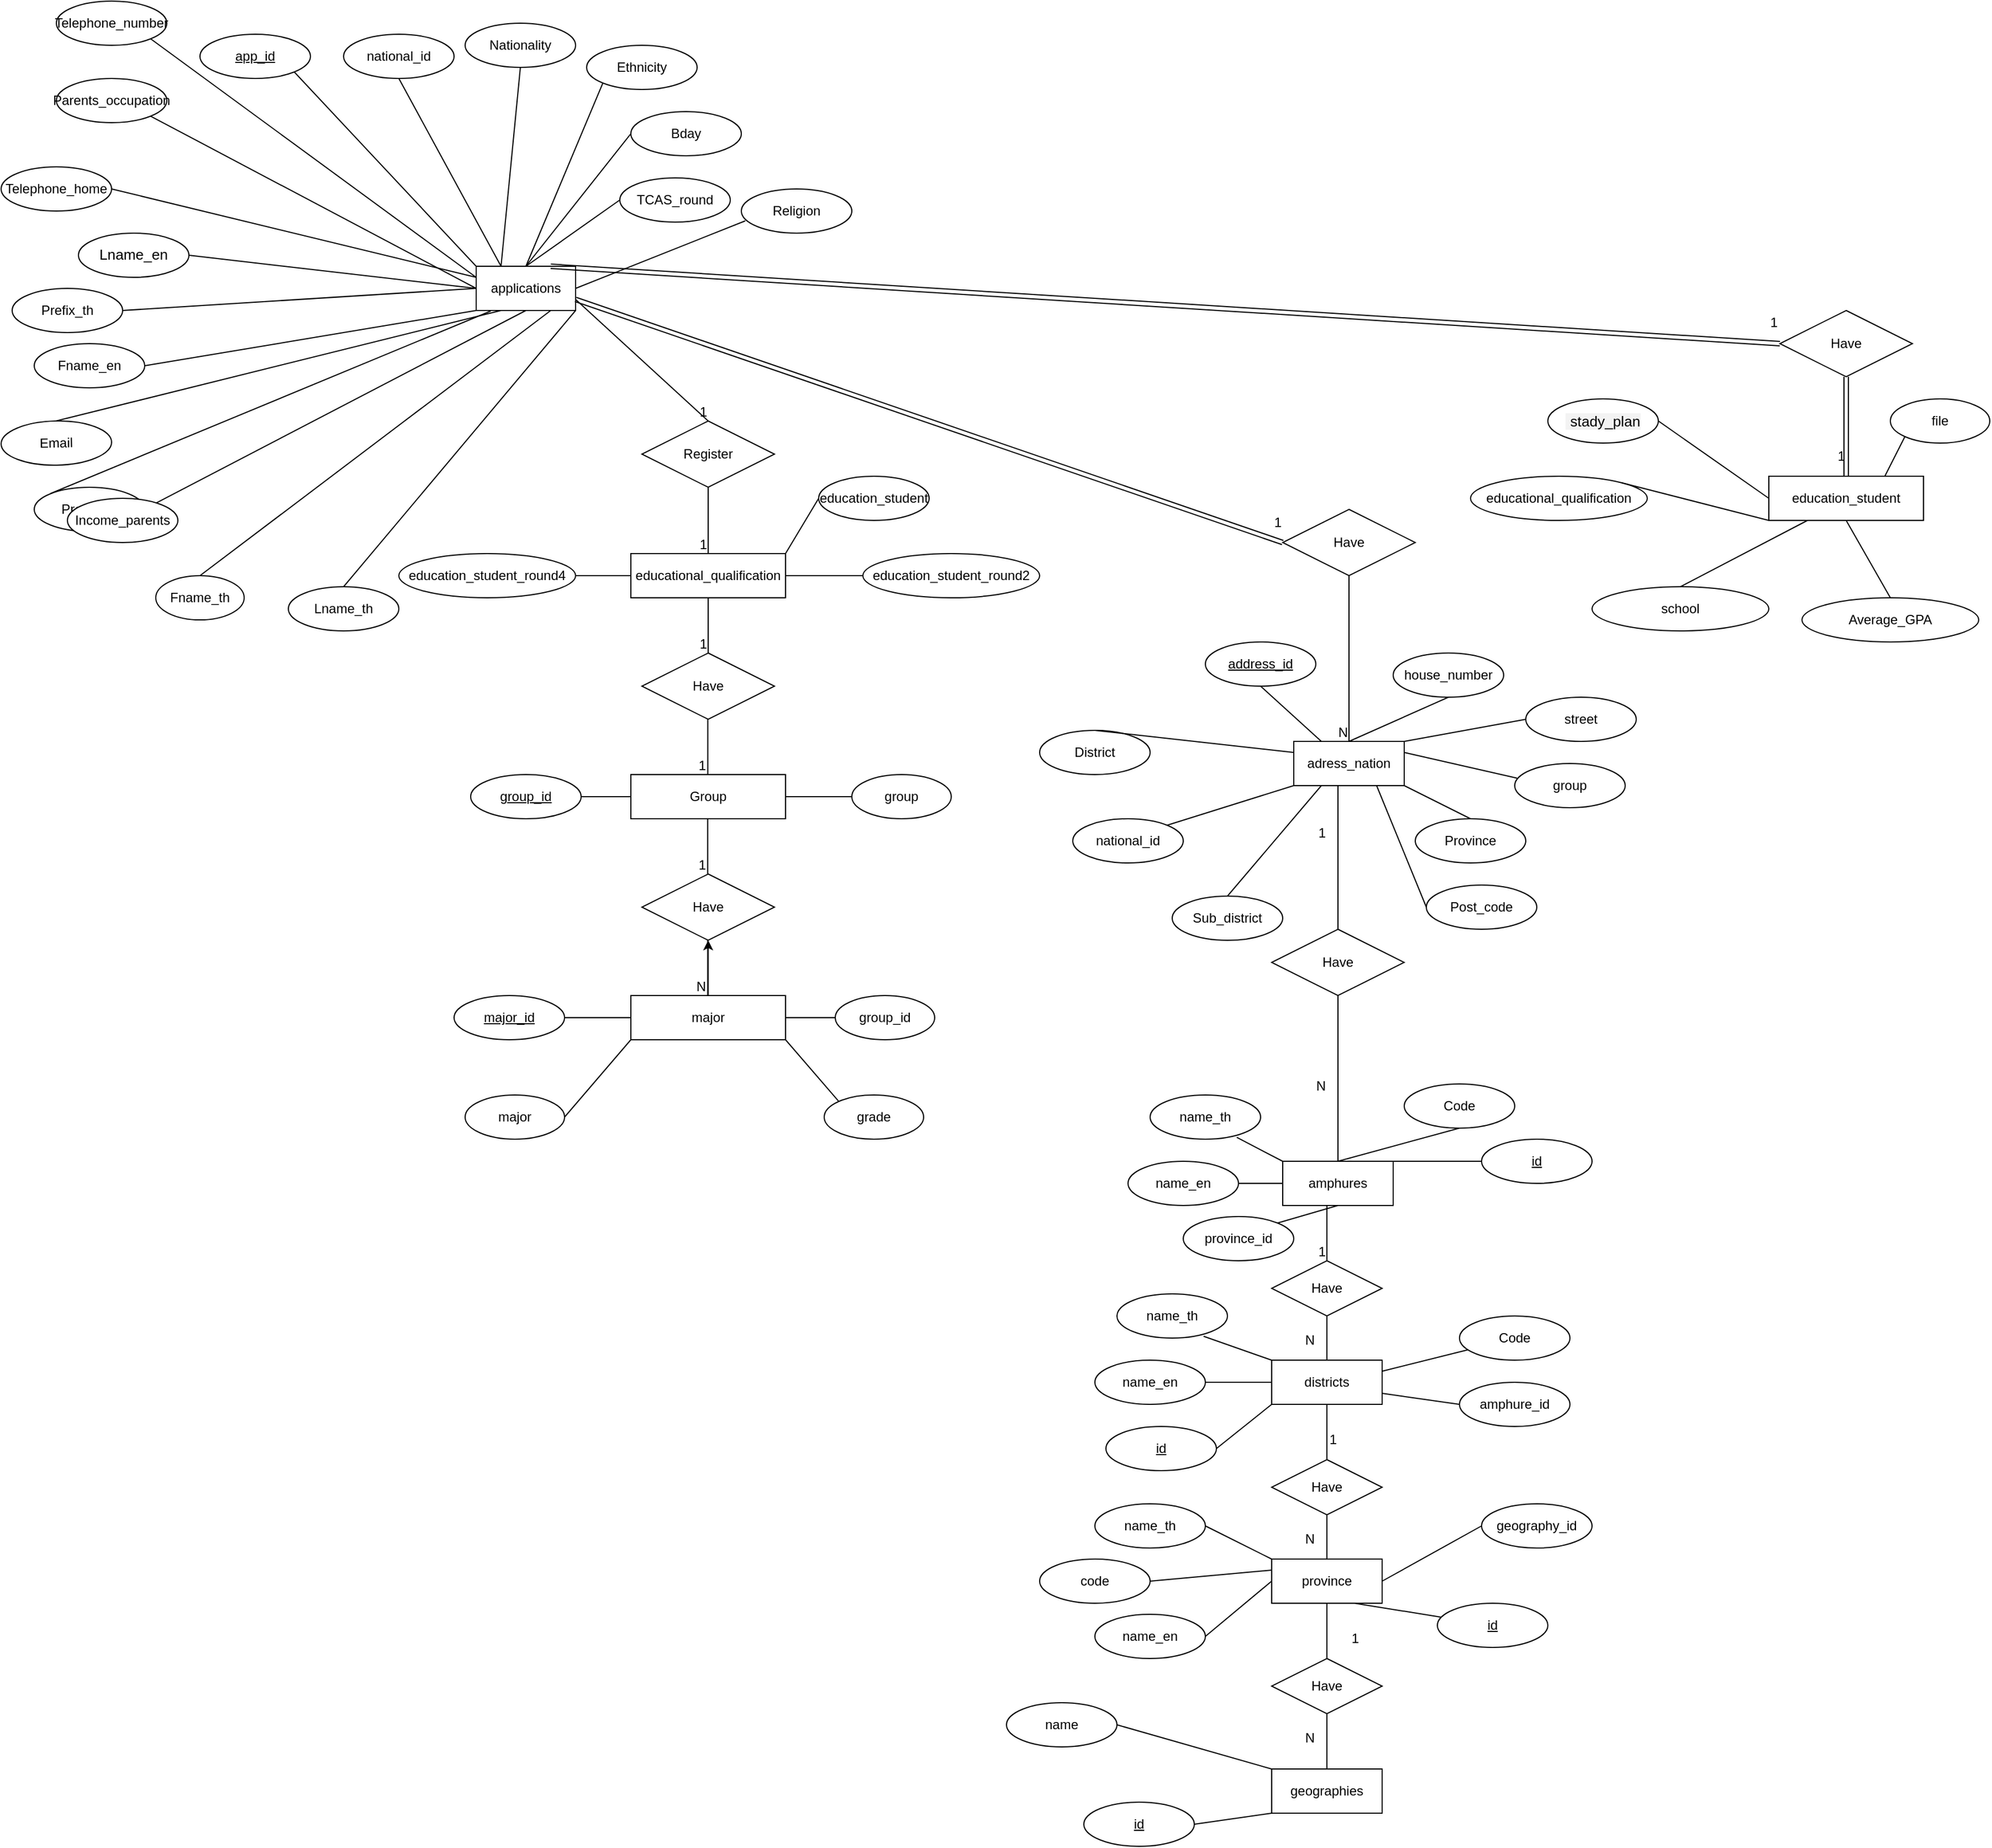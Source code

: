 <mxfile version="21.1.4" type="device">
  <diagram name="หน้า-1" id="BjFPoe7H6GLihcnsMjLV">
    <mxGraphModel dx="2100" dy="1192" grid="1" gridSize="10" guides="1" tooltips="1" connect="1" arrows="1" fold="1" page="1" pageScale="1" pageWidth="1900" pageHeight="1920" math="0" shadow="0">
      <root>
        <mxCell id="0" />
        <mxCell id="1" parent="0" />
        <mxCell id="6db4KR-rdE-GNf7xicQE-1" value="Have" style="shape=rhombus;perimeter=rhombusPerimeter;whiteSpace=wrap;html=1;align=center;" vertex="1" parent="1">
          <mxGeometry x="1200" y="500" width="120" height="60" as="geometry" />
        </mxCell>
        <mxCell id="6db4KR-rdE-GNf7xicQE-2" value="applications" style="whiteSpace=wrap;html=1;align=center;" vertex="1" parent="1">
          <mxGeometry x="470" y="280" width="90" height="40" as="geometry" />
        </mxCell>
        <mxCell id="6db4KR-rdE-GNf7xicQE-3" value="national_id" style="ellipse;whiteSpace=wrap;html=1;align=center;" vertex="1" parent="1">
          <mxGeometry x="350" y="70" width="100" height="40" as="geometry" />
        </mxCell>
        <mxCell id="6db4KR-rdE-GNf7xicQE-4" value="&lt;u style=&quot;border-color: var(--border-color);&quot;&gt;app_id&lt;/u&gt;" style="ellipse;whiteSpace=wrap;html=1;align=center;fontStyle=4;" vertex="1" parent="1">
          <mxGeometry x="220" y="70" width="100" height="40" as="geometry" />
        </mxCell>
        <mxCell id="6db4KR-rdE-GNf7xicQE-5" value="Lname_th" style="ellipse;whiteSpace=wrap;html=1;align=center;" vertex="1" parent="1">
          <mxGeometry x="300" y="570" width="100" height="40" as="geometry" />
        </mxCell>
        <mxCell id="6db4KR-rdE-GNf7xicQE-6" value="Fname_en" style="ellipse;whiteSpace=wrap;html=1;align=center;" vertex="1" parent="1">
          <mxGeometry x="70" y="350" width="100" height="40" as="geometry" />
        </mxCell>
        <mxCell id="6db4KR-rdE-GNf7xicQE-7" value="Nationality" style="ellipse;whiteSpace=wrap;html=1;align=center;" vertex="1" parent="1">
          <mxGeometry x="460" y="60" width="100" height="40" as="geometry" />
        </mxCell>
        <mxCell id="6db4KR-rdE-GNf7xicQE-8" value="Religion" style="ellipse;whiteSpace=wrap;html=1;align=center;" vertex="1" parent="1">
          <mxGeometry x="710" y="210" width="100" height="40" as="geometry" />
        </mxCell>
        <mxCell id="6db4KR-rdE-GNf7xicQE-9" value="Parents_occupation" style="ellipse;whiteSpace=wrap;html=1;align=center;" vertex="1" parent="1">
          <mxGeometry x="90" y="110" width="100" height="40" as="geometry" />
        </mxCell>
        <mxCell id="6db4KR-rdE-GNf7xicQE-10" value="Telephone_home" style="ellipse;whiteSpace=wrap;html=1;align=center;" vertex="1" parent="1">
          <mxGeometry x="40" y="190" width="100" height="40" as="geometry" />
        </mxCell>
        <mxCell id="6db4KR-rdE-GNf7xicQE-11" value="&lt;br&gt;&lt;table style=&quot;border-color: var(--bs-table-border-color); caption-side: top; border-collapse: collapse; --bs-table-color: var(--bs-body-color); --bs-table-bg: #fff; --bs-table-border-color: #fff; --bs-table-accent-bg: transparent; --bs-table-striped-color: var(--bs-body-color); --bs-table-striped-bg: #dfdfdf; --bs-table-active-color: var(--bs-body-color); --bs-table-active-bg: rgba(0, 0, 0, 0.1); --bs-table-hover-color: #000; --bs-table-hover-bg: rgba(0, 0, 0, 0.075); margin-bottom: 1rem; color: rgb(68, 68, 68); font-family: sans-serif; font-size: 13.12px; text-align: left; background-color: rgb(255, 255, 255); width: auto !important; vertical-align: middle !important;&quot; class=&quot;table table-striped table-hover w-auto align-middle&quot; id=&quot;tablestructure&quot;&gt;&lt;tbody style=&quot;border-color: inherit; box-sizing: border-box; border-style: solid; border-width: 0px; vertical-align: inherit;&quot;&gt;&lt;tr style=&quot;border-color: inherit; box-sizing: border-box; border-style: solid; border-width: 0px;&quot;&gt;&lt;th style=&quot;border-color: inherit; box-sizing: border-box; text-align: left; border-style: solid; border-width: 0px; padding: 0.1em 0.3em; background-color: var(--bs-table-bg); box-shadow: inset 0 0 0 9999px var(--bs-table-accent-bg); text-shadow: rgb(255, 255, 255) 0px 1px 0px; vertical-align: middle; color: rgb(0, 0, 0);&quot; class=&quot;text-nowrap&quot;&gt;&lt;label style=&quot;border-color: var(--border-color); box-sizing: border-box; display: inline-block; font-weight: normal;&quot; for=&quot;checkbox_row_9&quot;&gt;Lname_en&lt;/label&gt;&lt;/th&gt;&lt;/tr&gt;&lt;/tbody&gt;&lt;/table&gt;" style="ellipse;whiteSpace=wrap;html=1;align=center;" vertex="1" parent="1">
          <mxGeometry x="110" y="250" width="100" height="40" as="geometry" />
        </mxCell>
        <mxCell id="6db4KR-rdE-GNf7xicQE-12" value="Telephone_number" style="ellipse;whiteSpace=wrap;html=1;align=center;" vertex="1" parent="1">
          <mxGeometry x="90" y="40" width="100" height="40" as="geometry" />
        </mxCell>
        <mxCell id="6db4KR-rdE-GNf7xicQE-13" value="Prefix_en" style="ellipse;whiteSpace=wrap;html=1;align=center;" vertex="1" parent="1">
          <mxGeometry x="70" y="480" width="100" height="40" as="geometry" />
        </mxCell>
        <mxCell id="6db4KR-rdE-GNf7xicQE-14" value="Email" style="ellipse;whiteSpace=wrap;html=1;align=center;rotation=-1;" vertex="1" parent="1">
          <mxGeometry x="40" y="420" width="100" height="40" as="geometry" />
        </mxCell>
        <mxCell id="6db4KR-rdE-GNf7xicQE-15" value="Fname_th" style="ellipse;whiteSpace=wrap;html=1;align=center;" vertex="1" parent="1">
          <mxGeometry x="180" y="560" width="80" height="40" as="geometry" />
        </mxCell>
        <mxCell id="6db4KR-rdE-GNf7xicQE-16" value="Income_parents" style="ellipse;whiteSpace=wrap;html=1;align=center;" vertex="1" parent="1">
          <mxGeometry x="100" y="490" width="100" height="40" as="geometry" />
        </mxCell>
        <mxCell id="6db4KR-rdE-GNf7xicQE-17" value="TCAS_round" style="ellipse;whiteSpace=wrap;html=1;align=center;" vertex="1" parent="1">
          <mxGeometry x="600" y="200" width="100" height="40" as="geometry" />
        </mxCell>
        <mxCell id="6db4KR-rdE-GNf7xicQE-18" value="Prefix_th" style="ellipse;whiteSpace=wrap;html=1;align=center;" vertex="1" parent="1">
          <mxGeometry x="50" y="300" width="100" height="40" as="geometry" />
        </mxCell>
        <mxCell id="6db4KR-rdE-GNf7xicQE-19" value="Ethnicity" style="ellipse;whiteSpace=wrap;html=1;align=center;" vertex="1" parent="1">
          <mxGeometry x="570" y="80" width="100" height="40" as="geometry" />
        </mxCell>
        <mxCell id="6db4KR-rdE-GNf7xicQE-20" value="Bday" style="ellipse;whiteSpace=wrap;html=1;align=center;" vertex="1" parent="1">
          <mxGeometry x="610" y="140" width="100" height="40" as="geometry" />
        </mxCell>
        <mxCell id="6db4KR-rdE-GNf7xicQE-21" value="" style="endArrow=none;html=1;rounded=0;entryX=1;entryY=1;entryDx=0;entryDy=0;exitX=0;exitY=0;exitDx=0;exitDy=0;" edge="1" parent="1" source="6db4KR-rdE-GNf7xicQE-2" target="6db4KR-rdE-GNf7xicQE-4">
          <mxGeometry relative="1" as="geometry">
            <mxPoint x="710" y="350" as="sourcePoint" />
            <mxPoint x="870" y="350" as="targetPoint" />
          </mxGeometry>
        </mxCell>
        <mxCell id="6db4KR-rdE-GNf7xicQE-22" value="" style="endArrow=none;html=1;rounded=0;exitX=0.25;exitY=0;exitDx=0;exitDy=0;entryX=0.5;entryY=1;entryDx=0;entryDy=0;" edge="1" parent="1" source="6db4KR-rdE-GNf7xicQE-2" target="6db4KR-rdE-GNf7xicQE-3">
          <mxGeometry relative="1" as="geometry">
            <mxPoint x="480" y="290" as="sourcePoint" />
            <mxPoint x="500" y="220" as="targetPoint" />
          </mxGeometry>
        </mxCell>
        <mxCell id="6db4KR-rdE-GNf7xicQE-23" value="" style="endArrow=none;html=1;rounded=0;exitX=0.5;exitY=0;exitDx=0;exitDy=0;entryX=0;entryY=0.5;entryDx=0;entryDy=0;" edge="1" parent="1" source="6db4KR-rdE-GNf7xicQE-2" target="6db4KR-rdE-GNf7xicQE-17">
          <mxGeometry relative="1" as="geometry">
            <mxPoint x="503" y="290" as="sourcePoint" />
            <mxPoint x="520" y="240" as="targetPoint" />
          </mxGeometry>
        </mxCell>
        <mxCell id="6db4KR-rdE-GNf7xicQE-24" value="" style="endArrow=none;html=1;rounded=0;exitX=0.5;exitY=0;exitDx=0;exitDy=0;entryX=0;entryY=0.5;entryDx=0;entryDy=0;" edge="1" parent="1" source="6db4KR-rdE-GNf7xicQE-2" target="6db4KR-rdE-GNf7xicQE-20">
          <mxGeometry relative="1" as="geometry">
            <mxPoint x="525" y="290" as="sourcePoint" />
            <mxPoint x="570" y="260" as="targetPoint" />
          </mxGeometry>
        </mxCell>
        <mxCell id="6db4KR-rdE-GNf7xicQE-25" value="" style="endArrow=none;html=1;rounded=0;exitX=0.5;exitY=0;exitDx=0;exitDy=0;entryX=0.75;entryY=1;entryDx=0;entryDy=0;" edge="1" parent="1" source="6db4KR-rdE-GNf7xicQE-15" target="6db4KR-rdE-GNf7xicQE-2">
          <mxGeometry relative="1" as="geometry">
            <mxPoint x="525" y="290" as="sourcePoint" />
            <mxPoint x="590" y="200" as="targetPoint" />
          </mxGeometry>
        </mxCell>
        <mxCell id="6db4KR-rdE-GNf7xicQE-26" value="" style="endArrow=none;html=1;rounded=0;entryX=0.5;entryY=1;entryDx=0;entryDy=0;" edge="1" parent="1" source="6db4KR-rdE-GNf7xicQE-16" target="6db4KR-rdE-GNf7xicQE-2">
          <mxGeometry relative="1" as="geometry">
            <mxPoint x="575" y="386" as="sourcePoint" />
            <mxPoint x="548" y="330" as="targetPoint" />
          </mxGeometry>
        </mxCell>
        <mxCell id="6db4KR-rdE-GNf7xicQE-27" value="" style="endArrow=none;html=1;rounded=0;entryX=0.146;entryY=1.012;entryDx=0;entryDy=0;entryPerimeter=0;" edge="1" parent="1" target="6db4KR-rdE-GNf7xicQE-2">
          <mxGeometry relative="1" as="geometry">
            <mxPoint x="84.805" y="485.641" as="sourcePoint" />
            <mxPoint x="525" y="330" as="targetPoint" />
          </mxGeometry>
        </mxCell>
        <mxCell id="6db4KR-rdE-GNf7xicQE-28" value="" style="endArrow=none;html=1;rounded=0;entryX=0;entryY=0.5;entryDx=0;entryDy=0;exitX=1;exitY=0.5;exitDx=0;exitDy=0;" edge="1" parent="1" source="6db4KR-rdE-GNf7xicQE-18" target="6db4KR-rdE-GNf7xicQE-2">
          <mxGeometry relative="1" as="geometry">
            <mxPoint x="468" y="390" as="sourcePoint" />
            <mxPoint x="493" y="330" as="targetPoint" />
          </mxGeometry>
        </mxCell>
        <mxCell id="6db4KR-rdE-GNf7xicQE-29" value="" style="endArrow=none;html=1;rounded=0;exitX=1;exitY=1;exitDx=0;exitDy=0;" edge="1" parent="1" source="6db4KR-rdE-GNf7xicQE-9">
          <mxGeometry relative="1" as="geometry">
            <mxPoint x="420" y="350" as="sourcePoint" />
            <mxPoint x="470" y="300" as="targetPoint" />
          </mxGeometry>
        </mxCell>
        <mxCell id="6db4KR-rdE-GNf7xicQE-30" value="" style="endArrow=none;html=1;rounded=0;entryX=1;entryY=0.5;entryDx=0;entryDy=0;exitX=0;exitY=0.5;exitDx=0;exitDy=0;" edge="1" parent="1" source="6db4KR-rdE-GNf7xicQE-2" target="6db4KR-rdE-GNf7xicQE-11">
          <mxGeometry relative="1" as="geometry">
            <mxPoint x="710" y="350" as="sourcePoint" />
            <mxPoint x="870" y="350" as="targetPoint" />
          </mxGeometry>
        </mxCell>
        <mxCell id="6db4KR-rdE-GNf7xicQE-31" value="" style="endArrow=none;html=1;rounded=0;entryX=1;entryY=0.5;entryDx=0;entryDy=0;exitX=0;exitY=0.25;exitDx=0;exitDy=0;" edge="1" parent="1" source="6db4KR-rdE-GNf7xicQE-2" target="6db4KR-rdE-GNf7xicQE-10">
          <mxGeometry relative="1" as="geometry">
            <mxPoint x="480" y="310" as="sourcePoint" />
            <mxPoint x="300" y="330" as="targetPoint" />
          </mxGeometry>
        </mxCell>
        <mxCell id="6db4KR-rdE-GNf7xicQE-32" value="" style="endArrow=none;html=1;rounded=0;exitX=1;exitY=1;exitDx=0;exitDy=0;entryX=0;entryY=0.25;entryDx=0;entryDy=0;" edge="1" parent="1" source="6db4KR-rdE-GNf7xicQE-12" target="6db4KR-rdE-GNf7xicQE-2">
          <mxGeometry relative="1" as="geometry">
            <mxPoint x="315" y="254" as="sourcePoint" />
            <mxPoint x="480" y="310" as="targetPoint" />
          </mxGeometry>
        </mxCell>
        <mxCell id="6db4KR-rdE-GNf7xicQE-33" value="" style="endArrow=none;html=1;rounded=0;exitX=1;exitY=0.5;exitDx=0;exitDy=0;entryX=0.036;entryY=0.722;entryDx=0;entryDy=0;entryPerimeter=0;" edge="1" parent="1" source="6db4KR-rdE-GNf7xicQE-2" target="6db4KR-rdE-GNf7xicQE-8">
          <mxGeometry relative="1" as="geometry">
            <mxPoint x="575" y="386" as="sourcePoint" />
            <mxPoint x="548" y="330" as="targetPoint" />
          </mxGeometry>
        </mxCell>
        <mxCell id="6db4KR-rdE-GNf7xicQE-34" value="" style="endArrow=none;html=1;rounded=0;exitX=0.5;exitY=0;exitDx=0;exitDy=0;entryX=0;entryY=1;entryDx=0;entryDy=0;" edge="1" parent="1" source="6db4KR-rdE-GNf7xicQE-2" target="6db4KR-rdE-GNf7xicQE-19">
          <mxGeometry relative="1" as="geometry">
            <mxPoint x="525" y="290" as="sourcePoint" />
            <mxPoint x="590" y="200" as="targetPoint" />
          </mxGeometry>
        </mxCell>
        <mxCell id="6db4KR-rdE-GNf7xicQE-35" value="" style="endArrow=none;html=1;rounded=0;exitX=0.25;exitY=0;exitDx=0;exitDy=0;entryX=0.5;entryY=1;entryDx=0;entryDy=0;" edge="1" parent="1" source="6db4KR-rdE-GNf7xicQE-2" target="6db4KR-rdE-GNf7xicQE-7">
          <mxGeometry relative="1" as="geometry">
            <mxPoint x="525" y="290" as="sourcePoint" />
            <mxPoint x="575" y="154" as="targetPoint" />
          </mxGeometry>
        </mxCell>
        <mxCell id="6db4KR-rdE-GNf7xicQE-36" value="" style="endArrow=none;html=1;rounded=0;entryX=0;entryY=1;entryDx=0;entryDy=0;exitX=1;exitY=0.5;exitDx=0;exitDy=0;" edge="1" parent="1" source="6db4KR-rdE-GNf7xicQE-6" target="6db4KR-rdE-GNf7xicQE-2">
          <mxGeometry relative="1" as="geometry">
            <mxPoint x="468" y="390" as="sourcePoint" />
            <mxPoint x="493" y="330" as="targetPoint" />
          </mxGeometry>
        </mxCell>
        <mxCell id="6db4KR-rdE-GNf7xicQE-37" value="" style="endArrow=none;html=1;rounded=0;entryX=0.25;entryY=1;entryDx=0;entryDy=0;exitX=0.5;exitY=0;exitDx=0;exitDy=0;" edge="1" parent="1" source="6db4KR-rdE-GNf7xicQE-14" target="6db4KR-rdE-GNf7xicQE-2">
          <mxGeometry relative="1" as="geometry">
            <mxPoint x="360" y="400" as="sourcePoint" />
            <mxPoint x="480" y="330" as="targetPoint" />
          </mxGeometry>
        </mxCell>
        <mxCell id="6db4KR-rdE-GNf7xicQE-38" value="" style="endArrow=none;html=1;rounded=0;exitX=0.5;exitY=0;exitDx=0;exitDy=0;entryX=1;entryY=1;entryDx=0;entryDy=0;" edge="1" parent="1" source="6db4KR-rdE-GNf7xicQE-5" target="6db4KR-rdE-GNf7xicQE-2">
          <mxGeometry relative="1" as="geometry">
            <mxPoint x="575" y="386" as="sourcePoint" />
            <mxPoint x="548" y="330" as="targetPoint" />
          </mxGeometry>
        </mxCell>
        <mxCell id="6db4KR-rdE-GNf7xicQE-40" value="" style="shape=link;html=1;rounded=0;exitX=1;exitY=0.75;exitDx=0;exitDy=0;entryX=0;entryY=0.5;entryDx=0;entryDy=0;" edge="1" parent="1" source="6db4KR-rdE-GNf7xicQE-2" target="6db4KR-rdE-GNf7xicQE-1">
          <mxGeometry relative="1" as="geometry">
            <mxPoint x="850" y="520" as="sourcePoint" />
            <mxPoint x="1010" y="520" as="targetPoint" />
          </mxGeometry>
        </mxCell>
        <mxCell id="6db4KR-rdE-GNf7xicQE-41" value="1" style="resizable=0;html=1;whiteSpace=wrap;align=right;verticalAlign=bottom;" connectable="0" vertex="1" parent="6db4KR-rdE-GNf7xicQE-40">
          <mxGeometry x="1" relative="1" as="geometry">
            <mxPoint y="-10" as="offset" />
          </mxGeometry>
        </mxCell>
        <mxCell id="6db4KR-rdE-GNf7xicQE-43" value="adress_nation" style="whiteSpace=wrap;html=1;align=center;" vertex="1" parent="1">
          <mxGeometry x="1210" y="710" width="100" height="40" as="geometry" />
        </mxCell>
        <mxCell id="6db4KR-rdE-GNf7xicQE-44" value="street" style="ellipse;whiteSpace=wrap;html=1;align=center;" vertex="1" parent="1">
          <mxGeometry x="1420" y="670" width="100" height="40" as="geometry" />
        </mxCell>
        <mxCell id="6db4KR-rdE-GNf7xicQE-45" value="&lt;u style=&quot;border-color: var(--border-color);&quot;&gt;address_id&lt;/u&gt;" style="ellipse;whiteSpace=wrap;html=1;align=center;" vertex="1" parent="1">
          <mxGeometry x="1130" y="620" width="100" height="40" as="geometry" />
        </mxCell>
        <mxCell id="6db4KR-rdE-GNf7xicQE-46" value="house_number" style="ellipse;whiteSpace=wrap;html=1;align=center;" vertex="1" parent="1">
          <mxGeometry x="1300" y="630" width="100" height="40" as="geometry" />
        </mxCell>
        <mxCell id="6db4KR-rdE-GNf7xicQE-47" value="Province" style="ellipse;whiteSpace=wrap;html=1;align=center;" vertex="1" parent="1">
          <mxGeometry x="1320" y="780" width="100" height="40" as="geometry" />
        </mxCell>
        <mxCell id="6db4KR-rdE-GNf7xicQE-48" value="group" style="ellipse;whiteSpace=wrap;html=1;align=center;" vertex="1" parent="1">
          <mxGeometry x="1410" y="730" width="100" height="40" as="geometry" />
        </mxCell>
        <mxCell id="6db4KR-rdE-GNf7xicQE-49" value="national_id" style="ellipse;whiteSpace=wrap;html=1;align=center;" vertex="1" parent="1">
          <mxGeometry x="1010" y="780" width="100" height="40" as="geometry" />
        </mxCell>
        <mxCell id="6db4KR-rdE-GNf7xicQE-50" value="District" style="ellipse;whiteSpace=wrap;html=1;align=center;" vertex="1" parent="1">
          <mxGeometry x="980" y="700" width="100" height="40" as="geometry" />
        </mxCell>
        <mxCell id="6db4KR-rdE-GNf7xicQE-51" value="Post_code" style="ellipse;whiteSpace=wrap;html=1;align=center;" vertex="1" parent="1">
          <mxGeometry x="1330" y="840" width="100" height="40" as="geometry" />
        </mxCell>
        <mxCell id="6db4KR-rdE-GNf7xicQE-52" value="Sub_district" style="ellipse;whiteSpace=wrap;html=1;align=center;" vertex="1" parent="1">
          <mxGeometry x="1100" y="850" width="100" height="40" as="geometry" />
        </mxCell>
        <mxCell id="6db4KR-rdE-GNf7xicQE-53" value="N" style="resizable=0;html=1;whiteSpace=wrap;align=right;verticalAlign=bottom;" connectable="0" vertex="1" parent="1">
          <mxGeometry x="1240" y="1030" as="geometry" />
        </mxCell>
        <mxCell id="6db4KR-rdE-GNf7xicQE-54" value="" style="endArrow=none;html=1;rounded=0;exitX=0.25;exitY=0;exitDx=0;exitDy=0;entryX=0.5;entryY=1;entryDx=0;entryDy=0;" edge="1" parent="1" source="6db4KR-rdE-GNf7xicQE-43" target="6db4KR-rdE-GNf7xicQE-45">
          <mxGeometry relative="1" as="geometry">
            <mxPoint x="740" y="740" as="sourcePoint" />
            <mxPoint x="894" y="679" as="targetPoint" />
          </mxGeometry>
        </mxCell>
        <mxCell id="6db4KR-rdE-GNf7xicQE-55" value="" style="endArrow=none;html=1;rounded=0;entryX=1;entryY=0;entryDx=0;entryDy=0;exitX=0;exitY=1;exitDx=0;exitDy=0;" edge="1" parent="1" source="6db4KR-rdE-GNf7xicQE-43" target="6db4KR-rdE-GNf7xicQE-49">
          <mxGeometry relative="1" as="geometry">
            <mxPoint x="1250" y="710" as="sourcePoint" />
            <mxPoint x="1190" y="670" as="targetPoint" />
          </mxGeometry>
        </mxCell>
        <mxCell id="6db4KR-rdE-GNf7xicQE-56" value="" style="endArrow=none;html=1;rounded=0;entryX=0.5;entryY=1;entryDx=0;entryDy=0;exitX=0.5;exitY=0;exitDx=0;exitDy=0;" edge="1" parent="1" source="6db4KR-rdE-GNf7xicQE-43" target="6db4KR-rdE-GNf7xicQE-46">
          <mxGeometry relative="1" as="geometry">
            <mxPoint x="1260" y="720" as="sourcePoint" />
            <mxPoint x="1315" y="594" as="targetPoint" />
          </mxGeometry>
        </mxCell>
        <mxCell id="6db4KR-rdE-GNf7xicQE-57" value="" style="endArrow=none;html=1;rounded=0;entryX=0;entryY=0.5;entryDx=0;entryDy=0;exitX=1;exitY=0;exitDx=0;exitDy=0;" edge="1" parent="1" source="6db4KR-rdE-GNf7xicQE-43">
          <mxGeometry relative="1" as="geometry">
            <mxPoint x="1270" y="720" as="sourcePoint" />
            <mxPoint x="1420" y="690" as="targetPoint" />
          </mxGeometry>
        </mxCell>
        <mxCell id="6db4KR-rdE-GNf7xicQE-58" value="" style="endArrow=none;html=1;rounded=0;entryX=0.021;entryY=0.332;entryDx=0;entryDy=0;exitX=1;exitY=0.25;exitDx=0;exitDy=0;entryPerimeter=0;" edge="1" parent="1" source="6db4KR-rdE-GNf7xicQE-43">
          <mxGeometry relative="1" as="geometry">
            <mxPoint x="1320" y="720" as="sourcePoint" />
            <mxPoint x="1412.1" y="743.28" as="targetPoint" />
          </mxGeometry>
        </mxCell>
        <mxCell id="6db4KR-rdE-GNf7xicQE-59" value="" style="endArrow=none;html=1;rounded=0;entryX=0.5;entryY=0;entryDx=0;entryDy=0;exitX=1;exitY=1;exitDx=0;exitDy=0;" edge="1" parent="1" source="6db4KR-rdE-GNf7xicQE-43" target="6db4KR-rdE-GNf7xicQE-47">
          <mxGeometry relative="1" as="geometry">
            <mxPoint x="1320" y="730" as="sourcePoint" />
            <mxPoint x="1422" y="753" as="targetPoint" />
          </mxGeometry>
        </mxCell>
        <mxCell id="6db4KR-rdE-GNf7xicQE-60" value="" style="endArrow=none;html=1;rounded=0;entryX=0.5;entryY=0;entryDx=0;entryDy=0;exitX=0;exitY=0.25;exitDx=0;exitDy=0;" edge="1" parent="1" source="6db4KR-rdE-GNf7xicQE-43" target="6db4KR-rdE-GNf7xicQE-50">
          <mxGeometry relative="1" as="geometry">
            <mxPoint x="1320" y="760" as="sourcePoint" />
            <mxPoint x="1380" y="790" as="targetPoint" />
          </mxGeometry>
        </mxCell>
        <mxCell id="6db4KR-rdE-GNf7xicQE-61" value="" style="endArrow=none;html=1;rounded=0;entryX=0.5;entryY=0;entryDx=0;entryDy=0;exitX=0.25;exitY=1;exitDx=0;exitDy=0;" edge="1" parent="1" source="6db4KR-rdE-GNf7xicQE-43" target="6db4KR-rdE-GNf7xicQE-52">
          <mxGeometry relative="1" as="geometry">
            <mxPoint x="1220" y="760" as="sourcePoint" />
            <mxPoint x="1190" y="800" as="targetPoint" />
          </mxGeometry>
        </mxCell>
        <mxCell id="6db4KR-rdE-GNf7xicQE-62" value="" style="endArrow=none;html=1;rounded=0;entryX=0;entryY=0.5;entryDx=0;entryDy=0;exitX=0.75;exitY=1;exitDx=0;exitDy=0;" edge="1" parent="1" source="6db4KR-rdE-GNf7xicQE-43" target="6db4KR-rdE-GNf7xicQE-51">
          <mxGeometry relative="1" as="geometry">
            <mxPoint x="1270" y="760" as="sourcePoint" />
            <mxPoint x="1240" y="860" as="targetPoint" />
          </mxGeometry>
        </mxCell>
        <mxCell id="6db4KR-rdE-GNf7xicQE-63" value="amphures" style="whiteSpace=wrap;html=1;align=center;" vertex="1" parent="1">
          <mxGeometry x="1200" y="1090" width="100" height="40" as="geometry" />
        </mxCell>
        <mxCell id="6db4KR-rdE-GNf7xicQE-64" value="Have" style="shape=rhombus;perimeter=rhombusPerimeter;whiteSpace=wrap;html=1;align=center;" vertex="1" parent="1">
          <mxGeometry x="1190" y="880" width="120" height="60" as="geometry" />
        </mxCell>
        <mxCell id="6db4KR-rdE-GNf7xicQE-65" value="Code" style="ellipse;whiteSpace=wrap;html=1;align=center;" vertex="1" parent="1">
          <mxGeometry x="1310" y="1020" width="100" height="40" as="geometry" />
        </mxCell>
        <mxCell id="6db4KR-rdE-GNf7xicQE-66" value="name_th" style="ellipse;whiteSpace=wrap;html=1;align=center;" vertex="1" parent="1">
          <mxGeometry x="1080" y="1030" width="100" height="40" as="geometry" />
        </mxCell>
        <mxCell id="6db4KR-rdE-GNf7xicQE-67" value="&lt;u style=&quot;border-color: var(--border-color);&quot;&gt;id&lt;/u&gt;" style="ellipse;whiteSpace=wrap;html=1;align=center;" vertex="1" parent="1">
          <mxGeometry x="1380" y="1070" width="100" height="40" as="geometry" />
        </mxCell>
        <mxCell id="6db4KR-rdE-GNf7xicQE-68" value="name_en" style="ellipse;whiteSpace=wrap;html=1;align=center;" vertex="1" parent="1">
          <mxGeometry x="1060" y="1090" width="100" height="40" as="geometry" />
        </mxCell>
        <mxCell id="6db4KR-rdE-GNf7xicQE-69" value="province_id" style="ellipse;whiteSpace=wrap;html=1;align=center;" vertex="1" parent="1">
          <mxGeometry x="1110" y="1140" width="100" height="40" as="geometry" />
        </mxCell>
        <mxCell id="6db4KR-rdE-GNf7xicQE-70" value="" style="endArrow=none;html=1;rounded=0;entryX=1;entryY=0;entryDx=0;entryDy=0;exitX=0.5;exitY=1;exitDx=0;exitDy=0;" edge="1" parent="1" source="6db4KR-rdE-GNf7xicQE-63" target="6db4KR-rdE-GNf7xicQE-69">
          <mxGeometry relative="1" as="geometry">
            <mxPoint x="1660" y="1150" as="sourcePoint" />
            <mxPoint x="1580" y="1180" as="targetPoint" />
          </mxGeometry>
        </mxCell>
        <mxCell id="6db4KR-rdE-GNf7xicQE-71" value="" style="endArrow=none;html=1;rounded=0;entryX=1;entryY=0.5;entryDx=0;entryDy=0;exitX=0;exitY=0.5;exitDx=0;exitDy=0;" edge="1" parent="1" source="6db4KR-rdE-GNf7xicQE-63" target="6db4KR-rdE-GNf7xicQE-68">
          <mxGeometry relative="1" as="geometry">
            <mxPoint x="1250" y="1140" as="sourcePoint" />
            <mxPoint x="1185" y="1176" as="targetPoint" />
          </mxGeometry>
        </mxCell>
        <mxCell id="6db4KR-rdE-GNf7xicQE-72" value="" style="endArrow=none;html=1;rounded=0;entryX=0.784;entryY=0.959;entryDx=0;entryDy=0;exitX=0;exitY=0;exitDx=0;exitDy=0;entryPerimeter=0;" edge="1" parent="1" source="6db4KR-rdE-GNf7xicQE-63" target="6db4KR-rdE-GNf7xicQE-66">
          <mxGeometry relative="1" as="geometry">
            <mxPoint x="1200" y="1120" as="sourcePoint" />
            <mxPoint x="1140" y="1120" as="targetPoint" />
          </mxGeometry>
        </mxCell>
        <mxCell id="6db4KR-rdE-GNf7xicQE-73" value="" style="endArrow=none;html=1;rounded=0;entryX=0.5;entryY=1;entryDx=0;entryDy=0;exitX=0.5;exitY=0;exitDx=0;exitDy=0;" edge="1" parent="1" source="6db4KR-rdE-GNf7xicQE-63" target="6db4KR-rdE-GNf7xicQE-65">
          <mxGeometry relative="1" as="geometry">
            <mxPoint x="1200" y="1100" as="sourcePoint" />
            <mxPoint x="1138" y="1048" as="targetPoint" />
          </mxGeometry>
        </mxCell>
        <mxCell id="6db4KR-rdE-GNf7xicQE-74" value="" style="endArrow=none;html=1;rounded=0;entryX=0;entryY=0.5;entryDx=0;entryDy=0;exitX=0.75;exitY=0;exitDx=0;exitDy=0;" edge="1" parent="1" source="6db4KR-rdE-GNf7xicQE-63" target="6db4KR-rdE-GNf7xicQE-67">
          <mxGeometry relative="1" as="geometry">
            <mxPoint x="1250" y="1100" as="sourcePoint" />
            <mxPoint x="1250" y="1040" as="targetPoint" />
          </mxGeometry>
        </mxCell>
        <mxCell id="6db4KR-rdE-GNf7xicQE-75" value="" style="endArrow=none;html=1;rounded=0;" edge="1" parent="1" source="6db4KR-rdE-GNf7xicQE-64">
          <mxGeometry relative="1" as="geometry">
            <mxPoint x="1080" y="730" as="sourcePoint" />
            <mxPoint x="1250" y="750" as="targetPoint" />
          </mxGeometry>
        </mxCell>
        <mxCell id="6db4KR-rdE-GNf7xicQE-77" value="districts" style="whiteSpace=wrap;html=1;align=center;" vertex="1" parent="1">
          <mxGeometry x="1190" y="1270" width="100" height="40" as="geometry" />
        </mxCell>
        <mxCell id="6db4KR-rdE-GNf7xicQE-78" value="Code" style="ellipse;whiteSpace=wrap;html=1;align=center;" vertex="1" parent="1">
          <mxGeometry x="1360" y="1230" width="100" height="40" as="geometry" />
        </mxCell>
        <mxCell id="6db4KR-rdE-GNf7xicQE-79" value="name_th" style="ellipse;whiteSpace=wrap;html=1;align=center;" vertex="1" parent="1">
          <mxGeometry x="1050" y="1210" width="100" height="40" as="geometry" />
        </mxCell>
        <mxCell id="6db4KR-rdE-GNf7xicQE-80" value="&lt;u style=&quot;border-color: var(--border-color);&quot;&gt;id&lt;/u&gt;" style="ellipse;whiteSpace=wrap;html=1;align=center;" vertex="1" parent="1">
          <mxGeometry x="1040" y="1330" width="100" height="40" as="geometry" />
        </mxCell>
        <mxCell id="6db4KR-rdE-GNf7xicQE-81" value="name_en" style="ellipse;whiteSpace=wrap;html=1;align=center;" vertex="1" parent="1">
          <mxGeometry x="1030" y="1270" width="100" height="40" as="geometry" />
        </mxCell>
        <mxCell id="6db4KR-rdE-GNf7xicQE-82" value="amphure_id" style="ellipse;whiteSpace=wrap;html=1;align=center;" vertex="1" parent="1">
          <mxGeometry x="1360" y="1290" width="100" height="40" as="geometry" />
        </mxCell>
        <mxCell id="6db4KR-rdE-GNf7xicQE-83" value="" style="endArrow=none;html=1;rounded=0;entryX=0;entryY=0.5;entryDx=0;entryDy=0;exitX=1;exitY=0.75;exitDx=0;exitDy=0;" edge="1" parent="1" source="6db4KR-rdE-GNf7xicQE-77" target="6db4KR-rdE-GNf7xicQE-82">
          <mxGeometry relative="1" as="geometry">
            <mxPoint x="1630" y="1330" as="sourcePoint" />
            <mxPoint x="1165.08" y="1325.749" as="targetPoint" />
          </mxGeometry>
        </mxCell>
        <mxCell id="6db4KR-rdE-GNf7xicQE-84" value="" style="endArrow=none;html=1;rounded=0;entryX=1;entryY=0.5;entryDx=0;entryDy=0;exitX=0;exitY=0.5;exitDx=0;exitDy=0;" edge="1" parent="1" source="6db4KR-rdE-GNf7xicQE-77" target="6db4KR-rdE-GNf7xicQE-81">
          <mxGeometry relative="1" as="geometry">
            <mxPoint x="1220" y="1320" as="sourcePoint" />
            <mxPoint x="1155" y="1356" as="targetPoint" />
          </mxGeometry>
        </mxCell>
        <mxCell id="6db4KR-rdE-GNf7xicQE-85" value="" style="endArrow=none;html=1;rounded=0;entryX=0.784;entryY=0.959;entryDx=0;entryDy=0;exitX=0;exitY=0;exitDx=0;exitDy=0;entryPerimeter=0;" edge="1" parent="1" source="6db4KR-rdE-GNf7xicQE-77" target="6db4KR-rdE-GNf7xicQE-79">
          <mxGeometry relative="1" as="geometry">
            <mxPoint x="1170" y="1300" as="sourcePoint" />
            <mxPoint x="1110" y="1300" as="targetPoint" />
          </mxGeometry>
        </mxCell>
        <mxCell id="6db4KR-rdE-GNf7xicQE-86" value="" style="endArrow=none;html=1;rounded=0;exitX=1;exitY=0.25;exitDx=0;exitDy=0;" edge="1" parent="1" source="6db4KR-rdE-GNf7xicQE-77" target="6db4KR-rdE-GNf7xicQE-78">
          <mxGeometry relative="1" as="geometry">
            <mxPoint x="1170" y="1280" as="sourcePoint" />
            <mxPoint x="1120" y="1380" as="targetPoint" />
          </mxGeometry>
        </mxCell>
        <mxCell id="6db4KR-rdE-GNf7xicQE-87" value="" style="endArrow=none;html=1;rounded=0;entryX=0;entryY=1;entryDx=0;entryDy=0;exitX=1;exitY=0.5;exitDx=0;exitDy=0;" edge="1" parent="1" source="6db4KR-rdE-GNf7xicQE-80" target="6db4KR-rdE-GNf7xicQE-77">
          <mxGeometry relative="1" as="geometry">
            <mxPoint x="1080" y="1340" as="sourcePoint" />
            <mxPoint x="1250" y="1370" as="targetPoint" />
          </mxGeometry>
        </mxCell>
        <mxCell id="6db4KR-rdE-GNf7xicQE-88" value="province" style="whiteSpace=wrap;html=1;align=center;" vertex="1" parent="1">
          <mxGeometry x="1190" y="1450" width="100" height="40" as="geometry" />
        </mxCell>
        <mxCell id="6db4KR-rdE-GNf7xicQE-89" value="name_th" style="ellipse;whiteSpace=wrap;html=1;align=center;" vertex="1" parent="1">
          <mxGeometry x="1030" y="1400" width="100" height="40" as="geometry" />
        </mxCell>
        <mxCell id="6db4KR-rdE-GNf7xicQE-90" value="&lt;u style=&quot;border-color: var(--border-color);&quot;&gt;id&lt;/u&gt;" style="ellipse;whiteSpace=wrap;html=1;align=center;" vertex="1" parent="1">
          <mxGeometry x="1340" y="1490" width="100" height="40" as="geometry" />
        </mxCell>
        <mxCell id="6db4KR-rdE-GNf7xicQE-91" value="name_en" style="ellipse;whiteSpace=wrap;html=1;align=center;" vertex="1" parent="1">
          <mxGeometry x="1030" y="1500" width="100" height="40" as="geometry" />
        </mxCell>
        <mxCell id="6db4KR-rdE-GNf7xicQE-92" value="geography_id" style="ellipse;whiteSpace=wrap;html=1;align=center;" vertex="1" parent="1">
          <mxGeometry x="1380" y="1400" width="100" height="40" as="geometry" />
        </mxCell>
        <mxCell id="6db4KR-rdE-GNf7xicQE-93" value="" style="endArrow=none;html=1;rounded=0;entryX=0;entryY=0.5;entryDx=0;entryDy=0;exitX=1;exitY=0.5;exitDx=0;exitDy=0;" edge="1" parent="1" source="6db4KR-rdE-GNf7xicQE-88" target="6db4KR-rdE-GNf7xicQE-92">
          <mxGeometry relative="1" as="geometry">
            <mxPoint x="1580" y="1640" as="sourcePoint" />
            <mxPoint x="1115.08" y="1635.749" as="targetPoint" />
          </mxGeometry>
        </mxCell>
        <mxCell id="6db4KR-rdE-GNf7xicQE-94" value="" style="endArrow=none;html=1;rounded=0;entryX=1;entryY=0.5;entryDx=0;entryDy=0;exitX=0;exitY=0.5;exitDx=0;exitDy=0;" edge="1" parent="1" source="6db4KR-rdE-GNf7xicQE-88" target="6db4KR-rdE-GNf7xicQE-91">
          <mxGeometry relative="1" as="geometry">
            <mxPoint x="1170" y="1630" as="sourcePoint" />
            <mxPoint x="940" y="1490" as="targetPoint" />
          </mxGeometry>
        </mxCell>
        <mxCell id="6db4KR-rdE-GNf7xicQE-95" value="" style="endArrow=none;html=1;rounded=0;entryX=1;entryY=0.5;entryDx=0;entryDy=0;exitX=0;exitY=0;exitDx=0;exitDy=0;" edge="1" parent="1" source="6db4KR-rdE-GNf7xicQE-88" target="6db4KR-rdE-GNf7xicQE-89">
          <mxGeometry relative="1" as="geometry">
            <mxPoint x="1120" y="1610" as="sourcePoint" />
            <mxPoint x="1060" y="1610" as="targetPoint" />
          </mxGeometry>
        </mxCell>
        <mxCell id="6db4KR-rdE-GNf7xicQE-96" value="" style="endArrow=none;html=1;rounded=0;exitX=0.75;exitY=1;exitDx=0;exitDy=0;" edge="1" parent="1" source="6db4KR-rdE-GNf7xicQE-88" target="6db4KR-rdE-GNf7xicQE-90">
          <mxGeometry relative="1" as="geometry">
            <mxPoint x="1160" y="1620" as="sourcePoint" />
            <mxPoint x="909" y="1525" as="targetPoint" />
          </mxGeometry>
        </mxCell>
        <mxCell id="6db4KR-rdE-GNf7xicQE-98" value="Have" style="shape=rhombus;perimeter=rhombusPerimeter;whiteSpace=wrap;html=1;align=center;" vertex="1" parent="1">
          <mxGeometry x="1190" y="1180" width="100" height="50" as="geometry" />
        </mxCell>
        <mxCell id="6db4KR-rdE-GNf7xicQE-99" value="Have" style="shape=rhombus;perimeter=rhombusPerimeter;whiteSpace=wrap;html=1;align=center;" vertex="1" parent="1">
          <mxGeometry x="1190" y="1360" width="100" height="50" as="geometry" />
        </mxCell>
        <mxCell id="6db4KR-rdE-GNf7xicQE-100" value="" style="endArrow=none;html=1;rounded=0;exitX=0.5;exitY=0;exitDx=0;exitDy=0;entryX=0.5;entryY=1;entryDx=0;entryDy=0;" edge="1" parent="1" source="6db4KR-rdE-GNf7xicQE-63" target="6db4KR-rdE-GNf7xicQE-64">
          <mxGeometry relative="1" as="geometry">
            <mxPoint x="600" y="730" as="sourcePoint" />
            <mxPoint x="1130" y="960" as="targetPoint" />
          </mxGeometry>
        </mxCell>
        <mxCell id="6db4KR-rdE-GNf7xicQE-101" value="1" style="resizable=0;html=1;whiteSpace=wrap;align=right;verticalAlign=bottom;" connectable="0" vertex="1" parent="6db4KR-rdE-GNf7xicQE-100">
          <mxGeometry x="1" relative="1" as="geometry">
            <mxPoint x="-10" y="-139" as="offset" />
          </mxGeometry>
        </mxCell>
        <mxCell id="6db4KR-rdE-GNf7xicQE-102" value="" style="endArrow=none;html=1;rounded=0;entryX=0.5;entryY=0;entryDx=0;entryDy=0;" edge="1" parent="1" target="6db4KR-rdE-GNf7xicQE-98">
          <mxGeometry relative="1" as="geometry">
            <mxPoint x="1240" y="1130" as="sourcePoint" />
            <mxPoint x="1440" y="1120" as="targetPoint" />
          </mxGeometry>
        </mxCell>
        <mxCell id="6db4KR-rdE-GNf7xicQE-103" value="1" style="resizable=0;html=1;whiteSpace=wrap;align=right;verticalAlign=bottom;" connectable="0" vertex="1" parent="6db4KR-rdE-GNf7xicQE-102">
          <mxGeometry x="1" relative="1" as="geometry" />
        </mxCell>
        <mxCell id="6db4KR-rdE-GNf7xicQE-104" value="" style="endArrow=none;html=1;rounded=0;entryX=0.5;entryY=1;entryDx=0;entryDy=0;exitX=0.5;exitY=0;exitDx=0;exitDy=0;" edge="1" parent="1" source="6db4KR-rdE-GNf7xicQE-77" target="6db4KR-rdE-GNf7xicQE-98">
          <mxGeometry relative="1" as="geometry">
            <mxPoint x="1260" y="1360" as="sourcePoint" />
            <mxPoint x="1370" y="1360" as="targetPoint" />
          </mxGeometry>
        </mxCell>
        <mxCell id="6db4KR-rdE-GNf7xicQE-105" value="N" style="resizable=0;html=1;whiteSpace=wrap;align=right;verticalAlign=bottom;" connectable="0" vertex="1" parent="6db4KR-rdE-GNf7xicQE-104">
          <mxGeometry x="1" relative="1" as="geometry">
            <mxPoint x="-10" y="30" as="offset" />
          </mxGeometry>
        </mxCell>
        <mxCell id="6db4KR-rdE-GNf7xicQE-106" value="" style="endArrow=none;html=1;rounded=0;entryX=0.5;entryY=0;entryDx=0;entryDy=0;" edge="1" parent="1" target="6db4KR-rdE-GNf7xicQE-99">
          <mxGeometry relative="1" as="geometry">
            <mxPoint x="1240" y="1310" as="sourcePoint" />
            <mxPoint x="1250" y="1355" as="targetPoint" />
          </mxGeometry>
        </mxCell>
        <mxCell id="6db4KR-rdE-GNf7xicQE-107" value="1" style="resizable=0;html=1;whiteSpace=wrap;align=right;verticalAlign=bottom;" connectable="0" vertex="1" parent="6db4KR-rdE-GNf7xicQE-106">
          <mxGeometry x="1" relative="1" as="geometry">
            <mxPoint x="10" y="-10" as="offset" />
          </mxGeometry>
        </mxCell>
        <mxCell id="6db4KR-rdE-GNf7xicQE-108" value="" style="endArrow=none;html=1;rounded=0;entryX=0.5;entryY=1;entryDx=0;entryDy=0;exitX=0.5;exitY=0;exitDx=0;exitDy=0;" edge="1" parent="1" source="6db4KR-rdE-GNf7xicQE-88" target="6db4KR-rdE-GNf7xicQE-99">
          <mxGeometry relative="1" as="geometry">
            <mxPoint x="1250" y="1280" as="sourcePoint" />
            <mxPoint x="1250" y="1240" as="targetPoint" />
          </mxGeometry>
        </mxCell>
        <mxCell id="6db4KR-rdE-GNf7xicQE-109" value="N" style="resizable=0;html=1;whiteSpace=wrap;align=right;verticalAlign=bottom;" connectable="0" vertex="1" parent="6db4KR-rdE-GNf7xicQE-108">
          <mxGeometry x="1" relative="1" as="geometry">
            <mxPoint x="-10" y="30" as="offset" />
          </mxGeometry>
        </mxCell>
        <mxCell id="6db4KR-rdE-GNf7xicQE-110" value="" style="endArrow=none;html=1;rounded=0;entryX=0.5;entryY=0;entryDx=0;entryDy=0;" edge="1" parent="1">
          <mxGeometry relative="1" as="geometry">
            <mxPoint x="1240" y="1565" as="sourcePoint" />
            <mxPoint x="1249.47" y="1560" as="targetPoint" />
          </mxGeometry>
        </mxCell>
        <mxCell id="6db4KR-rdE-GNf7xicQE-111" value="1" style="resizable=0;html=1;whiteSpace=wrap;align=right;verticalAlign=bottom;" connectable="0" vertex="1" parent="6db4KR-rdE-GNf7xicQE-110">
          <mxGeometry x="1" relative="1" as="geometry">
            <mxPoint x="21" y="-30" as="offset" />
          </mxGeometry>
        </mxCell>
        <mxCell id="6db4KR-rdE-GNf7xicQE-112" value="" style="endArrow=none;html=1;rounded=0;entryX=0.5;entryY=1;entryDx=0;entryDy=0;exitX=0.5;exitY=0;exitDx=0;exitDy=0;" edge="1" parent="1" source="6db4KR-rdE-GNf7xicQE-116" target="6db4KR-rdE-GNf7xicQE-115">
          <mxGeometry relative="1" as="geometry">
            <mxPoint x="1250" y="1430" as="sourcePoint" />
            <mxPoint x="1250" y="1200" as="targetPoint" />
          </mxGeometry>
        </mxCell>
        <mxCell id="6db4KR-rdE-GNf7xicQE-113" value="N" style="resizable=0;html=1;whiteSpace=wrap;align=right;verticalAlign=bottom;" connectable="0" vertex="1" parent="6db4KR-rdE-GNf7xicQE-112">
          <mxGeometry x="1" relative="1" as="geometry">
            <mxPoint x="-10" y="30" as="offset" />
          </mxGeometry>
        </mxCell>
        <mxCell id="6db4KR-rdE-GNf7xicQE-114" value="" style="endArrow=none;html=1;rounded=0;entryX=0.5;entryY=0;entryDx=0;entryDy=0;" edge="1" parent="1">
          <mxGeometry relative="1" as="geometry">
            <mxPoint x="1240" y="1490" as="sourcePoint" />
            <mxPoint x="1240" y="1540" as="targetPoint" />
          </mxGeometry>
        </mxCell>
        <mxCell id="6db4KR-rdE-GNf7xicQE-115" value="Have" style="shape=rhombus;perimeter=rhombusPerimeter;whiteSpace=wrap;html=1;align=center;" vertex="1" parent="1">
          <mxGeometry x="1190" y="1540" width="100" height="50" as="geometry" />
        </mxCell>
        <mxCell id="6db4KR-rdE-GNf7xicQE-116" value="geographies" style="whiteSpace=wrap;html=1;align=center;" vertex="1" parent="1">
          <mxGeometry x="1190" y="1640" width="100" height="40" as="geometry" />
        </mxCell>
        <mxCell id="6db4KR-rdE-GNf7xicQE-117" value="name" style="ellipse;whiteSpace=wrap;html=1;align=center;" vertex="1" parent="1">
          <mxGeometry x="950" y="1580" width="100" height="40" as="geometry" />
        </mxCell>
        <mxCell id="6db4KR-rdE-GNf7xicQE-118" value="&lt;u style=&quot;border-color: var(--border-color);&quot;&gt;id&lt;/u&gt;" style="ellipse;whiteSpace=wrap;html=1;align=center;" vertex="1" parent="1">
          <mxGeometry x="1020" y="1670" width="100" height="40" as="geometry" />
        </mxCell>
        <mxCell id="6db4KR-rdE-GNf7xicQE-119" value="" style="endArrow=none;html=1;rounded=0;entryX=1;entryY=0.5;entryDx=0;entryDy=0;exitX=0;exitY=0;exitDx=0;exitDy=0;" edge="1" parent="1" source="6db4KR-rdE-GNf7xicQE-116" target="6db4KR-rdE-GNf7xicQE-117">
          <mxGeometry relative="1" as="geometry">
            <mxPoint x="1250" y="1280" as="sourcePoint" />
            <mxPoint x="1056" y="1391" as="targetPoint" />
          </mxGeometry>
        </mxCell>
        <mxCell id="6db4KR-rdE-GNf7xicQE-120" value="" style="endArrow=none;html=1;rounded=0;entryX=1;entryY=0.5;entryDx=0;entryDy=0;exitX=0;exitY=1;exitDx=0;exitDy=0;" edge="1" parent="1" source="6db4KR-rdE-GNf7xicQE-116" target="6db4KR-rdE-GNf7xicQE-118">
          <mxGeometry relative="1" as="geometry">
            <mxPoint x="1200" y="1440" as="sourcePoint" />
            <mxPoint x="1160" y="1430" as="targetPoint" />
          </mxGeometry>
        </mxCell>
        <mxCell id="6db4KR-rdE-GNf7xicQE-121" value="" style="endArrow=none;html=1;rounded=0;exitX=0.5;exitY=1;exitDx=0;exitDy=0;" edge="1" parent="1">
          <mxGeometry relative="1" as="geometry">
            <mxPoint x="1260" y="560" as="sourcePoint" />
            <mxPoint x="1260" y="710" as="targetPoint" />
          </mxGeometry>
        </mxCell>
        <mxCell id="6db4KR-rdE-GNf7xicQE-122" value="N" style="resizable=0;html=1;whiteSpace=wrap;align=right;verticalAlign=bottom;" connectable="0" vertex="1" parent="6db4KR-rdE-GNf7xicQE-121">
          <mxGeometry x="1" relative="1" as="geometry" />
        </mxCell>
        <mxCell id="6db4KR-rdE-GNf7xicQE-125" style="edgeStyle=orthogonalEdgeStyle;rounded=0;orthogonalLoop=1;jettySize=auto;html=1;exitX=0.5;exitY=1;exitDx=0;exitDy=0;" edge="1" parent="1" source="6db4KR-rdE-GNf7xicQE-90" target="6db4KR-rdE-GNf7xicQE-90">
          <mxGeometry relative="1" as="geometry" />
        </mxCell>
        <mxCell id="6db4KR-rdE-GNf7xicQE-127" value="code" style="ellipse;whiteSpace=wrap;html=1;align=center;" vertex="1" parent="1">
          <mxGeometry x="980" y="1450" width="100" height="40" as="geometry" />
        </mxCell>
        <mxCell id="6db4KR-rdE-GNf7xicQE-128" value="" style="endArrow=none;html=1;rounded=0;entryX=1;entryY=0.5;entryDx=0;entryDy=0;" edge="1" parent="1" target="6db4KR-rdE-GNf7xicQE-127">
          <mxGeometry relative="1" as="geometry">
            <mxPoint x="1190" y="1460" as="sourcePoint" />
            <mxPoint x="1030" y="1450" as="targetPoint" />
          </mxGeometry>
        </mxCell>
        <mxCell id="6db4KR-rdE-GNf7xicQE-130" value="Register" style="shape=rhombus;perimeter=rhombusPerimeter;whiteSpace=wrap;html=1;align=center;" vertex="1" parent="1">
          <mxGeometry x="620" y="420" width="120" height="60" as="geometry" />
        </mxCell>
        <mxCell id="6db4KR-rdE-GNf7xicQE-131" value="" style="endArrow=none;html=1;rounded=0;exitX=1;exitY=0.75;exitDx=0;exitDy=0;entryX=0.5;entryY=0;entryDx=0;entryDy=0;" edge="1" parent="1" source="6db4KR-rdE-GNf7xicQE-2" target="6db4KR-rdE-GNf7xicQE-130">
          <mxGeometry relative="1" as="geometry">
            <mxPoint x="650" y="380" as="sourcePoint" />
            <mxPoint x="810" y="380" as="targetPoint" />
          </mxGeometry>
        </mxCell>
        <mxCell id="6db4KR-rdE-GNf7xicQE-132" value="1" style="resizable=0;html=1;whiteSpace=wrap;align=right;verticalAlign=bottom;" connectable="0" vertex="1" parent="6db4KR-rdE-GNf7xicQE-131">
          <mxGeometry x="1" relative="1" as="geometry" />
        </mxCell>
        <mxCell id="6db4KR-rdE-GNf7xicQE-133" value="educational_qualification" style="whiteSpace=wrap;html=1;align=center;" vertex="1" parent="1">
          <mxGeometry x="610" y="540" width="140" height="40" as="geometry" />
        </mxCell>
        <mxCell id="6db4KR-rdE-GNf7xicQE-134" value="" style="endArrow=none;html=1;rounded=0;exitX=0.5;exitY=1;exitDx=0;exitDy=0;entryX=0.5;entryY=0;entryDx=0;entryDy=0;" edge="1" parent="1" source="6db4KR-rdE-GNf7xicQE-130" target="6db4KR-rdE-GNf7xicQE-133">
          <mxGeometry relative="1" as="geometry">
            <mxPoint x="800" y="880" as="sourcePoint" />
            <mxPoint x="960" y="880" as="targetPoint" />
          </mxGeometry>
        </mxCell>
        <mxCell id="6db4KR-rdE-GNf7xicQE-135" value="1" style="resizable=0;html=1;whiteSpace=wrap;align=right;verticalAlign=bottom;" connectable="0" vertex="1" parent="6db4KR-rdE-GNf7xicQE-134">
          <mxGeometry x="1" relative="1" as="geometry" />
        </mxCell>
        <mxCell id="6db4KR-rdE-GNf7xicQE-136" value="education_student" style="ellipse;whiteSpace=wrap;html=1;" vertex="1" parent="1">
          <mxGeometry x="780" y="470" width="100" height="40" as="geometry" />
        </mxCell>
        <mxCell id="6db4KR-rdE-GNf7xicQE-137" value="education_student_round4" style="ellipse;whiteSpace=wrap;html=1;" vertex="1" parent="1">
          <mxGeometry x="400" y="540" width="160" height="40" as="geometry" />
        </mxCell>
        <mxCell id="6db4KR-rdE-GNf7xicQE-138" value="education_student_round2" style="ellipse;whiteSpace=wrap;html=1;" vertex="1" parent="1">
          <mxGeometry x="820" y="540" width="160" height="40" as="geometry" />
        </mxCell>
        <mxCell id="6db4KR-rdE-GNf7xicQE-139" value="" style="endArrow=none;html=1;rounded=0;exitX=1;exitY=0;exitDx=0;exitDy=0;entryX=0;entryY=0.5;entryDx=0;entryDy=0;" edge="1" parent="1" source="6db4KR-rdE-GNf7xicQE-133" target="6db4KR-rdE-GNf7xicQE-136">
          <mxGeometry relative="1" as="geometry">
            <mxPoint x="740" y="640" as="sourcePoint" />
            <mxPoint x="900" y="640" as="targetPoint" />
          </mxGeometry>
        </mxCell>
        <mxCell id="6db4KR-rdE-GNf7xicQE-140" value="" style="endArrow=none;html=1;rounded=0;exitX=1;exitY=0.5;exitDx=0;exitDy=0;entryX=0;entryY=0.5;entryDx=0;entryDy=0;" edge="1" parent="1" source="6db4KR-rdE-GNf7xicQE-133" target="6db4KR-rdE-GNf7xicQE-138">
          <mxGeometry relative="1" as="geometry">
            <mxPoint x="760" y="550" as="sourcePoint" />
            <mxPoint x="790" y="500" as="targetPoint" />
          </mxGeometry>
        </mxCell>
        <mxCell id="6db4KR-rdE-GNf7xicQE-141" value="" style="endArrow=none;html=1;rounded=0;exitX=1;exitY=0.5;exitDx=0;exitDy=0;" edge="1" parent="1" source="6db4KR-rdE-GNf7xicQE-137">
          <mxGeometry relative="1" as="geometry">
            <mxPoint x="760" y="570" as="sourcePoint" />
            <mxPoint x="610" y="560" as="targetPoint" />
          </mxGeometry>
        </mxCell>
        <mxCell id="6db4KR-rdE-GNf7xicQE-142" value="Have" style="shape=rhombus;perimeter=rhombusPerimeter;whiteSpace=wrap;html=1;align=center;" vertex="1" parent="1">
          <mxGeometry x="620" y="630" width="120" height="60" as="geometry" />
        </mxCell>
        <mxCell id="6db4KR-rdE-GNf7xicQE-143" value="" style="endArrow=none;html=1;rounded=0;exitX=0.5;exitY=1;exitDx=0;exitDy=0;" edge="1" parent="1" source="6db4KR-rdE-GNf7xicQE-133" target="6db4KR-rdE-GNf7xicQE-142">
          <mxGeometry relative="1" as="geometry">
            <mxPoint x="610" y="490" as="sourcePoint" />
            <mxPoint x="770" y="490" as="targetPoint" />
          </mxGeometry>
        </mxCell>
        <mxCell id="6db4KR-rdE-GNf7xicQE-144" value="1" style="resizable=0;html=1;whiteSpace=wrap;align=right;verticalAlign=bottom;" connectable="0" vertex="1" parent="6db4KR-rdE-GNf7xicQE-143">
          <mxGeometry x="1" relative="1" as="geometry" />
        </mxCell>
        <mxCell id="6db4KR-rdE-GNf7xicQE-145" value="" style="endArrow=none;html=1;rounded=0;exitX=0.5;exitY=1;exitDx=0;exitDy=0;" edge="1" parent="1">
          <mxGeometry relative="1" as="geometry">
            <mxPoint x="679.66" y="690" as="sourcePoint" />
            <mxPoint x="679.66" y="740" as="targetPoint" />
          </mxGeometry>
        </mxCell>
        <mxCell id="6db4KR-rdE-GNf7xicQE-146" value="1" style="resizable=0;html=1;whiteSpace=wrap;align=right;verticalAlign=bottom;" connectable="0" vertex="1" parent="6db4KR-rdE-GNf7xicQE-145">
          <mxGeometry x="1" relative="1" as="geometry" />
        </mxCell>
        <mxCell id="6db4KR-rdE-GNf7xicQE-147" value="Group" style="whiteSpace=wrap;html=1;align=center;" vertex="1" parent="1">
          <mxGeometry x="610" y="740" width="140" height="40" as="geometry" />
        </mxCell>
        <mxCell id="6db4KR-rdE-GNf7xicQE-148" value="&lt;u style=&quot;border-color: var(--border-color);&quot;&gt;group_id&lt;/u&gt;" style="ellipse;whiteSpace=wrap;html=1;" vertex="1" parent="1">
          <mxGeometry x="465" y="740" width="100" height="40" as="geometry" />
        </mxCell>
        <mxCell id="6db4KR-rdE-GNf7xicQE-149" value="group" style="ellipse;whiteSpace=wrap;html=1;" vertex="1" parent="1">
          <mxGeometry x="810" y="740" width="90" height="40" as="geometry" />
        </mxCell>
        <mxCell id="6db4KR-rdE-GNf7xicQE-150" value="" style="endArrow=none;html=1;rounded=0;entryX=0;entryY=0.5;entryDx=0;entryDy=0;exitX=1;exitY=0.5;exitDx=0;exitDy=0;" edge="1" parent="1" source="6db4KR-rdE-GNf7xicQE-147" target="6db4KR-rdE-GNf7xicQE-149">
          <mxGeometry relative="1" as="geometry">
            <mxPoint x="630" y="640" as="sourcePoint" />
            <mxPoint x="790" y="640" as="targetPoint" />
          </mxGeometry>
        </mxCell>
        <mxCell id="6db4KR-rdE-GNf7xicQE-151" value="" style="endArrow=none;html=1;rounded=0;entryX=1;entryY=0.5;entryDx=0;entryDy=0;exitX=0;exitY=0.5;exitDx=0;exitDy=0;" edge="1" parent="1" source="6db4KR-rdE-GNf7xicQE-147" target="6db4KR-rdE-GNf7xicQE-148">
          <mxGeometry relative="1" as="geometry">
            <mxPoint x="760" y="760" as="sourcePoint" />
            <mxPoint x="800" y="730" as="targetPoint" />
          </mxGeometry>
        </mxCell>
        <mxCell id="6db4KR-rdE-GNf7xicQE-152" value="Have" style="shape=rhombus;perimeter=rhombusPerimeter;whiteSpace=wrap;html=1;align=center;" vertex="1" parent="1">
          <mxGeometry x="620" y="830" width="120" height="60" as="geometry" />
        </mxCell>
        <mxCell id="6db4KR-rdE-GNf7xicQE-158" value="" style="edgeStyle=orthogonalEdgeStyle;rounded=0;orthogonalLoop=1;jettySize=auto;html=1;" edge="1" parent="1" source="6db4KR-rdE-GNf7xicQE-153" target="6db4KR-rdE-GNf7xicQE-152">
          <mxGeometry relative="1" as="geometry" />
        </mxCell>
        <mxCell id="6db4KR-rdE-GNf7xicQE-153" value="major" style="whiteSpace=wrap;html=1;align=center;" vertex="1" parent="1">
          <mxGeometry x="610" y="940" width="140" height="40" as="geometry" />
        </mxCell>
        <mxCell id="6db4KR-rdE-GNf7xicQE-154" value="" style="endArrow=none;html=1;rounded=0;exitX=0.5;exitY=1;exitDx=0;exitDy=0;" edge="1" parent="1">
          <mxGeometry relative="1" as="geometry">
            <mxPoint x="679.57" y="780" as="sourcePoint" />
            <mxPoint x="679.57" y="830" as="targetPoint" />
          </mxGeometry>
        </mxCell>
        <mxCell id="6db4KR-rdE-GNf7xicQE-155" value="1" style="resizable=0;html=1;whiteSpace=wrap;align=right;verticalAlign=bottom;" connectable="0" vertex="1" parent="6db4KR-rdE-GNf7xicQE-154">
          <mxGeometry x="1" relative="1" as="geometry" />
        </mxCell>
        <mxCell id="6db4KR-rdE-GNf7xicQE-156" value="" style="endArrow=none;html=1;rounded=0;exitX=0.5;exitY=1;exitDx=0;exitDy=0;" edge="1" parent="1">
          <mxGeometry relative="1" as="geometry">
            <mxPoint x="679.57" y="890" as="sourcePoint" />
            <mxPoint x="679.57" y="940" as="targetPoint" />
          </mxGeometry>
        </mxCell>
        <mxCell id="6db4KR-rdE-GNf7xicQE-157" value="N" style="resizable=0;html=1;whiteSpace=wrap;align=right;verticalAlign=bottom;" connectable="0" vertex="1" parent="6db4KR-rdE-GNf7xicQE-156">
          <mxGeometry x="1" relative="1" as="geometry" />
        </mxCell>
        <mxCell id="6db4KR-rdE-GNf7xicQE-159" value="&lt;u style=&quot;border-color: var(--border-color);&quot;&gt;major_id&lt;/u&gt;" style="ellipse;whiteSpace=wrap;html=1;" vertex="1" parent="1">
          <mxGeometry x="450" y="940" width="100" height="40" as="geometry" />
        </mxCell>
        <mxCell id="6db4KR-rdE-GNf7xicQE-160" value="group_id" style="ellipse;whiteSpace=wrap;html=1;" vertex="1" parent="1">
          <mxGeometry x="795" y="940" width="90" height="40" as="geometry" />
        </mxCell>
        <mxCell id="6db4KR-rdE-GNf7xicQE-161" value="major" style="ellipse;whiteSpace=wrap;html=1;" vertex="1" parent="1">
          <mxGeometry x="460" y="1030" width="90" height="40" as="geometry" />
        </mxCell>
        <mxCell id="6db4KR-rdE-GNf7xicQE-162" value="grade" style="ellipse;whiteSpace=wrap;html=1;" vertex="1" parent="1">
          <mxGeometry x="785" y="1030" width="90" height="40" as="geometry" />
        </mxCell>
        <mxCell id="6db4KR-rdE-GNf7xicQE-163" value="" style="endArrow=none;html=1;rounded=0;entryX=0;entryY=0.5;entryDx=0;entryDy=0;exitX=1;exitY=0.5;exitDx=0;exitDy=0;" edge="1" parent="1" source="6db4KR-rdE-GNf7xicQE-153" target="6db4KR-rdE-GNf7xicQE-160">
          <mxGeometry relative="1" as="geometry">
            <mxPoint x="760" y="770" as="sourcePoint" />
            <mxPoint x="820" y="770" as="targetPoint" />
          </mxGeometry>
        </mxCell>
        <mxCell id="6db4KR-rdE-GNf7xicQE-164" value="" style="endArrow=none;html=1;rounded=0;exitX=1;exitY=0.5;exitDx=0;exitDy=0;" edge="1" parent="1" source="6db4KR-rdE-GNf7xicQE-159">
          <mxGeometry relative="1" as="geometry">
            <mxPoint x="760" y="970" as="sourcePoint" />
            <mxPoint x="610" y="960" as="targetPoint" />
          </mxGeometry>
        </mxCell>
        <mxCell id="6db4KR-rdE-GNf7xicQE-165" value="" style="endArrow=none;html=1;rounded=0;exitX=1;exitY=0.5;exitDx=0;exitDy=0;entryX=0;entryY=1;entryDx=0;entryDy=0;" edge="1" parent="1" source="6db4KR-rdE-GNf7xicQE-161" target="6db4KR-rdE-GNf7xicQE-153">
          <mxGeometry relative="1" as="geometry">
            <mxPoint x="560" y="970" as="sourcePoint" />
            <mxPoint x="620" y="970" as="targetPoint" />
          </mxGeometry>
        </mxCell>
        <mxCell id="6db4KR-rdE-GNf7xicQE-166" value="" style="endArrow=none;html=1;rounded=0;exitX=0;exitY=0;exitDx=0;exitDy=0;entryX=1;entryY=1;entryDx=0;entryDy=0;" edge="1" parent="1" source="6db4KR-rdE-GNf7xicQE-162" target="6db4KR-rdE-GNf7xicQE-153">
          <mxGeometry relative="1" as="geometry">
            <mxPoint x="560" y="1060" as="sourcePoint" />
            <mxPoint x="620" y="990" as="targetPoint" />
          </mxGeometry>
        </mxCell>
        <mxCell id="6db4KR-rdE-GNf7xicQE-167" value="Have" style="shape=rhombus;perimeter=rhombusPerimeter;whiteSpace=wrap;html=1;align=center;" vertex="1" parent="1">
          <mxGeometry x="1650" y="320" width="120" height="60" as="geometry" />
        </mxCell>
        <mxCell id="6db4KR-rdE-GNf7xicQE-168" value="" style="shape=link;html=1;rounded=0;exitX=0.75;exitY=0;exitDx=0;exitDy=0;entryX=0;entryY=0.5;entryDx=0;entryDy=0;" edge="1" parent="1" source="6db4KR-rdE-GNf7xicQE-2" target="6db4KR-rdE-GNf7xicQE-167">
          <mxGeometry relative="1" as="geometry">
            <mxPoint x="570" y="320" as="sourcePoint" />
            <mxPoint x="1210" y="320" as="targetPoint" />
          </mxGeometry>
        </mxCell>
        <mxCell id="6db4KR-rdE-GNf7xicQE-169" value="1" style="resizable=0;html=1;whiteSpace=wrap;align=right;verticalAlign=bottom;" connectable="0" vertex="1" parent="6db4KR-rdE-GNf7xicQE-168">
          <mxGeometry x="1" relative="1" as="geometry">
            <mxPoint y="-10" as="offset" />
          </mxGeometry>
        </mxCell>
        <mxCell id="6db4KR-rdE-GNf7xicQE-170" value="education_student" style="whiteSpace=wrap;html=1;align=center;" vertex="1" parent="1">
          <mxGeometry x="1640" y="470" width="140" height="40" as="geometry" />
        </mxCell>
        <mxCell id="6db4KR-rdE-GNf7xicQE-171" value="educational_qualification" style="ellipse;whiteSpace=wrap;html=1;align=center;" vertex="1" parent="1">
          <mxGeometry x="1370" y="470" width="160" height="40" as="geometry" />
        </mxCell>
        <mxCell id="6db4KR-rdE-GNf7xicQE-174" style="edgeStyle=orthogonalEdgeStyle;rounded=0;orthogonalLoop=1;jettySize=auto;html=1;exitX=0.5;exitY=1;exitDx=0;exitDy=0;" edge="1" parent="1" source="6db4KR-rdE-GNf7xicQE-116" target="6db4KR-rdE-GNf7xicQE-116">
          <mxGeometry relative="1" as="geometry" />
        </mxCell>
        <mxCell id="6db4KR-rdE-GNf7xicQE-177" value="&lt;a style=&quot;border-color: var(--border-color); text-decoration-line: none; color: rgb(0, 0, 0); cursor: pointer; outline: none; line-height: 1.5em; height: 1.5em; padding-left: 0.3em; position: relative; z-index: 100; vertical-align: sub; font-family: sans-serif; font-size: 13.12px; text-align: left; background-color: rgb(243, 243, 243);&quot; title=&quot;Browse&quot; href=&quot;http://localhost/phpmyadmin/sql.php?server=1&amp;amp;db=db2022_project&amp;amp;table=stady_plan&amp;amp;pos=0&quot; class=&quot;hover_show_full&quot;&gt;stady_plan&lt;/a&gt;" style="ellipse;whiteSpace=wrap;html=1;align=center;" vertex="1" parent="1">
          <mxGeometry x="1440" y="400" width="100" height="40" as="geometry" />
        </mxCell>
        <mxCell id="6db4KR-rdE-GNf7xicQE-181" value="" style="endArrow=none;html=1;rounded=0;entryX=0;entryY=1;entryDx=0;entryDy=0;exitX=1;exitY=0;exitDx=0;exitDy=0;" edge="1" parent="1" source="6db4KR-rdE-GNf7xicQE-171" target="6db4KR-rdE-GNf7xicQE-170">
          <mxGeometry relative="1" as="geometry">
            <mxPoint x="1320" y="720" as="sourcePoint" />
            <mxPoint x="1430" y="700" as="targetPoint" />
          </mxGeometry>
        </mxCell>
        <mxCell id="6db4KR-rdE-GNf7xicQE-182" value="" style="endArrow=none;html=1;rounded=0;entryX=0;entryY=0.5;entryDx=0;entryDy=0;exitX=1;exitY=0.5;exitDx=0;exitDy=0;" edge="1" parent="1" source="6db4KR-rdE-GNf7xicQE-177" target="6db4KR-rdE-GNf7xicQE-170">
          <mxGeometry relative="1" as="geometry">
            <mxPoint x="1607" y="526" as="sourcePoint" />
            <mxPoint x="1650" y="520" as="targetPoint" />
          </mxGeometry>
        </mxCell>
        <mxCell id="6db4KR-rdE-GNf7xicQE-183" value="" style="shape=link;html=1;rounded=0;exitX=0.5;exitY=1;exitDx=0;exitDy=0;entryX=0.5;entryY=0;entryDx=0;entryDy=0;" edge="1" parent="1" source="6db4KR-rdE-GNf7xicQE-167" target="6db4KR-rdE-GNf7xicQE-170">
          <mxGeometry relative="1" as="geometry">
            <mxPoint x="548" y="290" as="sourcePoint" />
            <mxPoint x="1660" y="360" as="targetPoint" />
          </mxGeometry>
        </mxCell>
        <mxCell id="6db4KR-rdE-GNf7xicQE-184" value="1" style="resizable=0;html=1;whiteSpace=wrap;align=right;verticalAlign=bottom;" connectable="0" vertex="1" parent="6db4KR-rdE-GNf7xicQE-183">
          <mxGeometry x="1" relative="1" as="geometry">
            <mxPoint y="-10" as="offset" />
          </mxGeometry>
        </mxCell>
        <mxCell id="6db4KR-rdE-GNf7xicQE-185" value="school" style="ellipse;whiteSpace=wrap;html=1;align=center;" vertex="1" parent="1">
          <mxGeometry x="1480" y="570" width="160" height="40" as="geometry" />
        </mxCell>
        <mxCell id="6db4KR-rdE-GNf7xicQE-186" value="Average_GPA" style="ellipse;whiteSpace=wrap;html=1;align=center;" vertex="1" parent="1">
          <mxGeometry x="1670" y="580" width="160" height="40" as="geometry" />
        </mxCell>
        <mxCell id="6db4KR-rdE-GNf7xicQE-187" value="" style="endArrow=none;html=1;rounded=0;entryX=0.25;entryY=1;entryDx=0;entryDy=0;exitX=0.5;exitY=0;exitDx=0;exitDy=0;" edge="1" parent="1" source="6db4KR-rdE-GNf7xicQE-185" target="6db4KR-rdE-GNf7xicQE-170">
          <mxGeometry relative="1" as="geometry">
            <mxPoint x="1607" y="526" as="sourcePoint" />
            <mxPoint x="1650" y="520" as="targetPoint" />
          </mxGeometry>
        </mxCell>
        <mxCell id="6db4KR-rdE-GNf7xicQE-188" value="" style="endArrow=none;html=1;rounded=0;entryX=0.5;entryY=1;entryDx=0;entryDy=0;exitX=0.5;exitY=0;exitDx=0;exitDy=0;" edge="1" parent="1" source="6db4KR-rdE-GNf7xicQE-186" target="6db4KR-rdE-GNf7xicQE-170">
          <mxGeometry relative="1" as="geometry">
            <mxPoint x="1640" y="590" as="sourcePoint" />
            <mxPoint x="1685" y="520" as="targetPoint" />
          </mxGeometry>
        </mxCell>
        <mxCell id="6db4KR-rdE-GNf7xicQE-189" value="file" style="ellipse;whiteSpace=wrap;html=1;align=center;" vertex="1" parent="1">
          <mxGeometry x="1750" y="400" width="90" height="40" as="geometry" />
        </mxCell>
        <mxCell id="6db4KR-rdE-GNf7xicQE-190" value="" style="endArrow=none;html=1;rounded=0;entryX=0;entryY=1;entryDx=0;entryDy=0;exitX=0.75;exitY=0;exitDx=0;exitDy=0;" edge="1" parent="1" source="6db4KR-rdE-GNf7xicQE-170" target="6db4KR-rdE-GNf7xicQE-189">
          <mxGeometry relative="1" as="geometry">
            <mxPoint x="1770" y="560" as="sourcePoint" />
            <mxPoint x="1720" y="520" as="targetPoint" />
          </mxGeometry>
        </mxCell>
      </root>
    </mxGraphModel>
  </diagram>
</mxfile>
